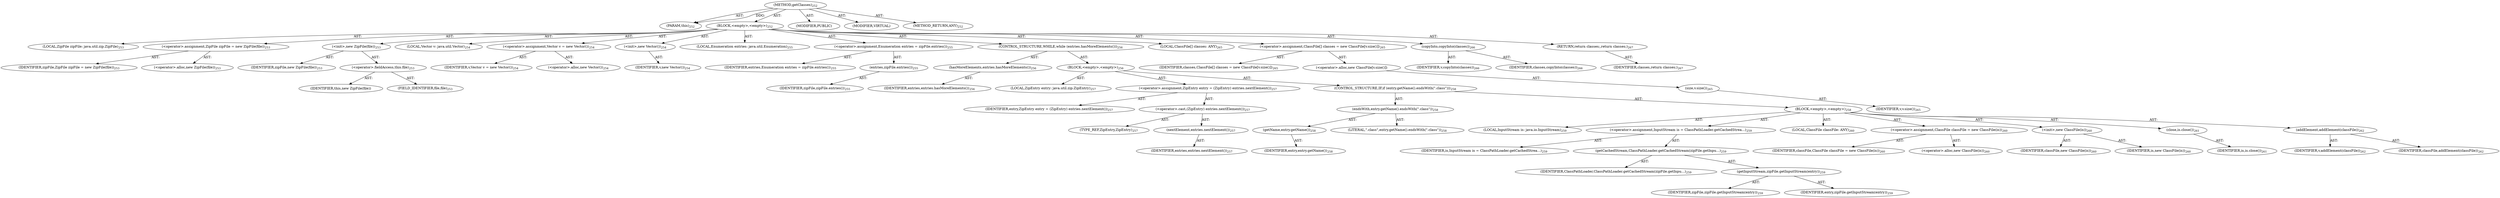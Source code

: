 digraph "getClasses" {  
"111669149714" [label = <(METHOD,getClasses)<SUB>252</SUB>> ]
"115964117015" [label = <(PARAM,this)<SUB>252</SUB>> ]
"25769803813" [label = <(BLOCK,&lt;empty&gt;,&lt;empty&gt;)<SUB>252</SUB>> ]
"94489280537" [label = <(LOCAL,ZipFile zipFile: java.util.zip.ZipFile)<SUB>253</SUB>> ]
"30064771226" [label = <(&lt;operator&gt;.assignment,ZipFile zipFile = new ZipFile(file))<SUB>253</SUB>> ]
"68719476862" [label = <(IDENTIFIER,zipFile,ZipFile zipFile = new ZipFile(file))<SUB>253</SUB>> ]
"30064771227" [label = <(&lt;operator&gt;.alloc,new ZipFile(file))<SUB>253</SUB>> ]
"30064771228" [label = <(&lt;init&gt;,new ZipFile(file))<SUB>253</SUB>> ]
"68719476863" [label = <(IDENTIFIER,zipFile,new ZipFile(file))<SUB>253</SUB>> ]
"30064771229" [label = <(&lt;operator&gt;.fieldAccess,this.file)<SUB>253</SUB>> ]
"68719476864" [label = <(IDENTIFIER,this,new ZipFile(file))> ]
"55834574880" [label = <(FIELD_IDENTIFIER,file,file)<SUB>253</SUB>> ]
"94489280538" [label = <(LOCAL,Vector v: java.util.Vector)<SUB>254</SUB>> ]
"30064771230" [label = <(&lt;operator&gt;.assignment,Vector v = new Vector())<SUB>254</SUB>> ]
"68719476865" [label = <(IDENTIFIER,v,Vector v = new Vector())<SUB>254</SUB>> ]
"30064771231" [label = <(&lt;operator&gt;.alloc,new Vector())<SUB>254</SUB>> ]
"30064771232" [label = <(&lt;init&gt;,new Vector())<SUB>254</SUB>> ]
"68719476866" [label = <(IDENTIFIER,v,new Vector())<SUB>254</SUB>> ]
"94489280539" [label = <(LOCAL,Enumeration entries: java.util.Enumeration)<SUB>255</SUB>> ]
"30064771233" [label = <(&lt;operator&gt;.assignment,Enumeration entries = zipFile.entries())<SUB>255</SUB>> ]
"68719476867" [label = <(IDENTIFIER,entries,Enumeration entries = zipFile.entries())<SUB>255</SUB>> ]
"30064771234" [label = <(entries,zipFile.entries())<SUB>255</SUB>> ]
"68719476868" [label = <(IDENTIFIER,zipFile,zipFile.entries())<SUB>255</SUB>> ]
"47244640267" [label = <(CONTROL_STRUCTURE,WHILE,while (entries.hasMoreElements()))<SUB>256</SUB>> ]
"30064771235" [label = <(hasMoreElements,entries.hasMoreElements())<SUB>256</SUB>> ]
"68719476869" [label = <(IDENTIFIER,entries,entries.hasMoreElements())<SUB>256</SUB>> ]
"25769803814" [label = <(BLOCK,&lt;empty&gt;,&lt;empty&gt;)<SUB>256</SUB>> ]
"94489280540" [label = <(LOCAL,ZipEntry entry: java.util.zip.ZipEntry)<SUB>257</SUB>> ]
"30064771236" [label = <(&lt;operator&gt;.assignment,ZipEntry entry = (ZipEntry) entries.nextElement())<SUB>257</SUB>> ]
"68719476870" [label = <(IDENTIFIER,entry,ZipEntry entry = (ZipEntry) entries.nextElement())<SUB>257</SUB>> ]
"30064771237" [label = <(&lt;operator&gt;.cast,(ZipEntry) entries.nextElement())<SUB>257</SUB>> ]
"180388626435" [label = <(TYPE_REF,ZipEntry,ZipEntry)<SUB>257</SUB>> ]
"30064771238" [label = <(nextElement,entries.nextElement())<SUB>257</SUB>> ]
"68719476871" [label = <(IDENTIFIER,entries,entries.nextElement())<SUB>257</SUB>> ]
"47244640268" [label = <(CONTROL_STRUCTURE,IF,if (entry.getName().endsWith(&quot;.class&quot;)))<SUB>258</SUB>> ]
"30064771239" [label = <(endsWith,entry.getName().endsWith(&quot;.class&quot;))<SUB>258</SUB>> ]
"30064771240" [label = <(getName,entry.getName())<SUB>258</SUB>> ]
"68719476872" [label = <(IDENTIFIER,entry,entry.getName())<SUB>258</SUB>> ]
"90194313232" [label = <(LITERAL,&quot;.class&quot;,entry.getName().endsWith(&quot;.class&quot;))<SUB>258</SUB>> ]
"25769803815" [label = <(BLOCK,&lt;empty&gt;,&lt;empty&gt;)<SUB>258</SUB>> ]
"94489280541" [label = <(LOCAL,InputStream is: java.io.InputStream)<SUB>259</SUB>> ]
"30064771241" [label = <(&lt;operator&gt;.assignment,InputStream is = ClassPathLoader.getCachedStrea...)<SUB>259</SUB>> ]
"68719476873" [label = <(IDENTIFIER,is,InputStream is = ClassPathLoader.getCachedStrea...)<SUB>259</SUB>> ]
"30064771242" [label = <(getCachedStream,ClassPathLoader.getCachedStream(zipFile.getInpu...)<SUB>259</SUB>> ]
"68719476874" [label = <(IDENTIFIER,ClassPathLoader,ClassPathLoader.getCachedStream(zipFile.getInpu...)<SUB>259</SUB>> ]
"30064771243" [label = <(getInputStream,zipFile.getInputStream(entry))<SUB>259</SUB>> ]
"68719476875" [label = <(IDENTIFIER,zipFile,zipFile.getInputStream(entry))<SUB>259</SUB>> ]
"68719476876" [label = <(IDENTIFIER,entry,zipFile.getInputStream(entry))<SUB>259</SUB>> ]
"94489280542" [label = <(LOCAL,ClassFile classFile: ANY)<SUB>260</SUB>> ]
"30064771244" [label = <(&lt;operator&gt;.assignment,ClassFile classFile = new ClassFile(is))<SUB>260</SUB>> ]
"68719476877" [label = <(IDENTIFIER,classFile,ClassFile classFile = new ClassFile(is))<SUB>260</SUB>> ]
"30064771245" [label = <(&lt;operator&gt;.alloc,new ClassFile(is))<SUB>260</SUB>> ]
"30064771246" [label = <(&lt;init&gt;,new ClassFile(is))<SUB>260</SUB>> ]
"68719476878" [label = <(IDENTIFIER,classFile,new ClassFile(is))<SUB>260</SUB>> ]
"68719476879" [label = <(IDENTIFIER,is,new ClassFile(is))<SUB>260</SUB>> ]
"30064771247" [label = <(close,is.close())<SUB>261</SUB>> ]
"68719476880" [label = <(IDENTIFIER,is,is.close())<SUB>261</SUB>> ]
"30064771248" [label = <(addElement,addElement(classFile))<SUB>262</SUB>> ]
"68719476881" [label = <(IDENTIFIER,v,addElement(classFile))<SUB>262</SUB>> ]
"68719476882" [label = <(IDENTIFIER,classFile,addElement(classFile))<SUB>262</SUB>> ]
"94489280543" [label = <(LOCAL,ClassFile[] classes: ANY)<SUB>265</SUB>> ]
"30064771249" [label = <(&lt;operator&gt;.assignment,ClassFile[] classes = new ClassFile[v.size()])<SUB>265</SUB>> ]
"68719476883" [label = <(IDENTIFIER,classes,ClassFile[] classes = new ClassFile[v.size()])<SUB>265</SUB>> ]
"30064771250" [label = <(&lt;operator&gt;.alloc,new ClassFile[v.size()])> ]
"30064771251" [label = <(size,v.size())<SUB>265</SUB>> ]
"68719476884" [label = <(IDENTIFIER,v,v.size())<SUB>265</SUB>> ]
"30064771252" [label = <(copyInto,copyInto(classes))<SUB>266</SUB>> ]
"68719476885" [label = <(IDENTIFIER,v,copyInto(classes))<SUB>266</SUB>> ]
"68719476886" [label = <(IDENTIFIER,classes,copyInto(classes))<SUB>266</SUB>> ]
"146028888075" [label = <(RETURN,return classes;,return classes;)<SUB>267</SUB>> ]
"68719476887" [label = <(IDENTIFIER,classes,return classes;)<SUB>267</SUB>> ]
"133143986220" [label = <(MODIFIER,PUBLIC)> ]
"133143986221" [label = <(MODIFIER,VIRTUAL)> ]
"128849018898" [label = <(METHOD_RETURN,ANY)<SUB>252</SUB>> ]
  "111669149714" -> "115964117015"  [ label = "AST: "] 
  "111669149714" -> "25769803813"  [ label = "AST: "] 
  "111669149714" -> "133143986220"  [ label = "AST: "] 
  "111669149714" -> "133143986221"  [ label = "AST: "] 
  "111669149714" -> "128849018898"  [ label = "AST: "] 
  "25769803813" -> "94489280537"  [ label = "AST: "] 
  "25769803813" -> "30064771226"  [ label = "AST: "] 
  "25769803813" -> "30064771228"  [ label = "AST: "] 
  "25769803813" -> "94489280538"  [ label = "AST: "] 
  "25769803813" -> "30064771230"  [ label = "AST: "] 
  "25769803813" -> "30064771232"  [ label = "AST: "] 
  "25769803813" -> "94489280539"  [ label = "AST: "] 
  "25769803813" -> "30064771233"  [ label = "AST: "] 
  "25769803813" -> "47244640267"  [ label = "AST: "] 
  "25769803813" -> "94489280543"  [ label = "AST: "] 
  "25769803813" -> "30064771249"  [ label = "AST: "] 
  "25769803813" -> "30064771252"  [ label = "AST: "] 
  "25769803813" -> "146028888075"  [ label = "AST: "] 
  "30064771226" -> "68719476862"  [ label = "AST: "] 
  "30064771226" -> "30064771227"  [ label = "AST: "] 
  "30064771228" -> "68719476863"  [ label = "AST: "] 
  "30064771228" -> "30064771229"  [ label = "AST: "] 
  "30064771229" -> "68719476864"  [ label = "AST: "] 
  "30064771229" -> "55834574880"  [ label = "AST: "] 
  "30064771230" -> "68719476865"  [ label = "AST: "] 
  "30064771230" -> "30064771231"  [ label = "AST: "] 
  "30064771232" -> "68719476866"  [ label = "AST: "] 
  "30064771233" -> "68719476867"  [ label = "AST: "] 
  "30064771233" -> "30064771234"  [ label = "AST: "] 
  "30064771234" -> "68719476868"  [ label = "AST: "] 
  "47244640267" -> "30064771235"  [ label = "AST: "] 
  "47244640267" -> "25769803814"  [ label = "AST: "] 
  "30064771235" -> "68719476869"  [ label = "AST: "] 
  "25769803814" -> "94489280540"  [ label = "AST: "] 
  "25769803814" -> "30064771236"  [ label = "AST: "] 
  "25769803814" -> "47244640268"  [ label = "AST: "] 
  "30064771236" -> "68719476870"  [ label = "AST: "] 
  "30064771236" -> "30064771237"  [ label = "AST: "] 
  "30064771237" -> "180388626435"  [ label = "AST: "] 
  "30064771237" -> "30064771238"  [ label = "AST: "] 
  "30064771238" -> "68719476871"  [ label = "AST: "] 
  "47244640268" -> "30064771239"  [ label = "AST: "] 
  "47244640268" -> "25769803815"  [ label = "AST: "] 
  "30064771239" -> "30064771240"  [ label = "AST: "] 
  "30064771239" -> "90194313232"  [ label = "AST: "] 
  "30064771240" -> "68719476872"  [ label = "AST: "] 
  "25769803815" -> "94489280541"  [ label = "AST: "] 
  "25769803815" -> "30064771241"  [ label = "AST: "] 
  "25769803815" -> "94489280542"  [ label = "AST: "] 
  "25769803815" -> "30064771244"  [ label = "AST: "] 
  "25769803815" -> "30064771246"  [ label = "AST: "] 
  "25769803815" -> "30064771247"  [ label = "AST: "] 
  "25769803815" -> "30064771248"  [ label = "AST: "] 
  "30064771241" -> "68719476873"  [ label = "AST: "] 
  "30064771241" -> "30064771242"  [ label = "AST: "] 
  "30064771242" -> "68719476874"  [ label = "AST: "] 
  "30064771242" -> "30064771243"  [ label = "AST: "] 
  "30064771243" -> "68719476875"  [ label = "AST: "] 
  "30064771243" -> "68719476876"  [ label = "AST: "] 
  "30064771244" -> "68719476877"  [ label = "AST: "] 
  "30064771244" -> "30064771245"  [ label = "AST: "] 
  "30064771246" -> "68719476878"  [ label = "AST: "] 
  "30064771246" -> "68719476879"  [ label = "AST: "] 
  "30064771247" -> "68719476880"  [ label = "AST: "] 
  "30064771248" -> "68719476881"  [ label = "AST: "] 
  "30064771248" -> "68719476882"  [ label = "AST: "] 
  "30064771249" -> "68719476883"  [ label = "AST: "] 
  "30064771249" -> "30064771250"  [ label = "AST: "] 
  "30064771250" -> "30064771251"  [ label = "AST: "] 
  "30064771251" -> "68719476884"  [ label = "AST: "] 
  "30064771252" -> "68719476885"  [ label = "AST: "] 
  "30064771252" -> "68719476886"  [ label = "AST: "] 
  "146028888075" -> "68719476887"  [ label = "AST: "] 
  "111669149714" -> "115964117015"  [ label = "DDG: "] 
}
